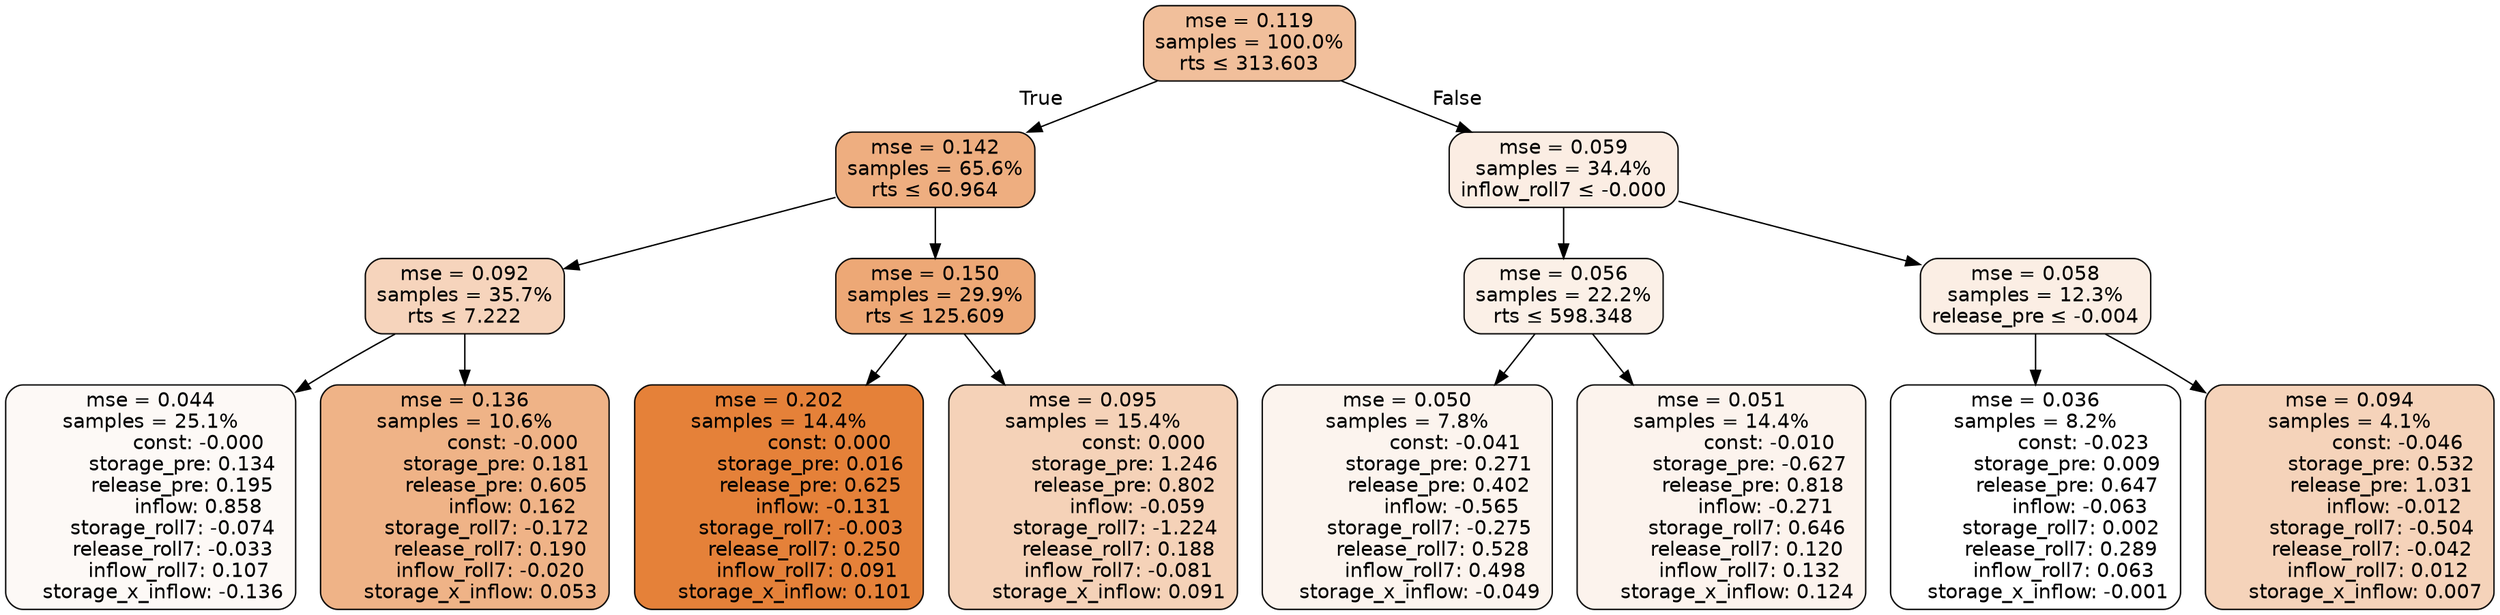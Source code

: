 digraph tree {
bgcolor="transparent"
node [shape=rectangle, style="filled, rounded", color="black", fontname=helvetica] ;
edge [fontname=helvetica] ;
	"0" [label="mse = 0.119
samples = 100.0%
rts &le; 313.603", fillcolor="#f1bf9b"]
	"1" [label="mse = 0.142
samples = 65.6%
rts &le; 60.964", fillcolor="#eeae80"]
	"2" [label="mse = 0.092
samples = 35.7%
rts &le; 7.222", fillcolor="#f6d4bc"]
	"3" [label="mse = 0.044
samples = 25.1%
               const: -0.000
          storage_pre: 0.134
          release_pre: 0.195
               inflow: 0.858
       storage_roll7: -0.074
       release_roll7: -0.033
         inflow_roll7: 0.107
    storage_x_inflow: -0.136", fillcolor="#fdf9f6"]
	"4" [label="mse = 0.136
samples = 10.6%
               const: -0.000
          storage_pre: 0.181
          release_pre: 0.605
               inflow: 0.162
       storage_roll7: -0.172
        release_roll7: 0.190
        inflow_roll7: -0.020
     storage_x_inflow: 0.053", fillcolor="#efb387"]
	"5" [label="mse = 0.150
samples = 29.9%
rts &le; 125.609", fillcolor="#eda876"]
	"6" [label="mse = 0.202
samples = 14.4%
                const: 0.000
          storage_pre: 0.016
          release_pre: 0.625
              inflow: -0.131
       storage_roll7: -0.003
        release_roll7: 0.250
         inflow_roll7: 0.091
     storage_x_inflow: 0.101", fillcolor="#e58139"]
	"7" [label="mse = 0.095
samples = 15.4%
                const: 0.000
          storage_pre: 1.246
          release_pre: 0.802
              inflow: -0.059
       storage_roll7: -1.224
        release_roll7: 0.188
        inflow_roll7: -0.081
     storage_x_inflow: 0.091", fillcolor="#f5d2b8"]
	"8" [label="mse = 0.059
samples = 34.4%
inflow_roll7 &le; -0.000", fillcolor="#fbede3"]
	"9" [label="mse = 0.056
samples = 22.2%
rts &le; 598.348", fillcolor="#fbf0e7"]
	"10" [label="mse = 0.050
samples = 7.8%
               const: -0.041
          storage_pre: 0.271
          release_pre: 0.402
              inflow: -0.565
       storage_roll7: -0.275
        release_roll7: 0.528
         inflow_roll7: 0.498
    storage_x_inflow: -0.049", fillcolor="#fcf4ee"]
	"11" [label="mse = 0.051
samples = 14.4%
               const: -0.010
         storage_pre: -0.627
          release_pre: 0.818
              inflow: -0.271
        storage_roll7: 0.646
        release_roll7: 0.120
         inflow_roll7: 0.132
     storage_x_inflow: 0.124", fillcolor="#fcf3ed"]
	"12" [label="mse = 0.058
samples = 12.3%
release_pre &le; -0.004", fillcolor="#fbeee4"]
	"13" [label="mse = 0.036
samples = 8.2%
               const: -0.023
          storage_pre: 0.009
          release_pre: 0.647
              inflow: -0.063
        storage_roll7: 0.002
        release_roll7: 0.289
         inflow_roll7: 0.063
    storage_x_inflow: -0.001", fillcolor="#ffffff"]
	"14" [label="mse = 0.094
samples = 4.1%
               const: -0.046
          storage_pre: 0.532
          release_pre: 1.031
              inflow: -0.012
       storage_roll7: -0.504
       release_roll7: -0.042
         inflow_roll7: 0.012
     storage_x_inflow: 0.007", fillcolor="#f5d3ba"]

	"0" -> "1" [labeldistance=2.5, labelangle=45, headlabel="True"]
	"1" -> "2"
	"2" -> "3"
	"2" -> "4"
	"1" -> "5"
	"5" -> "6"
	"5" -> "7"
	"0" -> "8" [labeldistance=2.5, labelangle=-45, headlabel="False"]
	"8" -> "9"
	"9" -> "10"
	"9" -> "11"
	"8" -> "12"
	"12" -> "13"
	"12" -> "14"
}